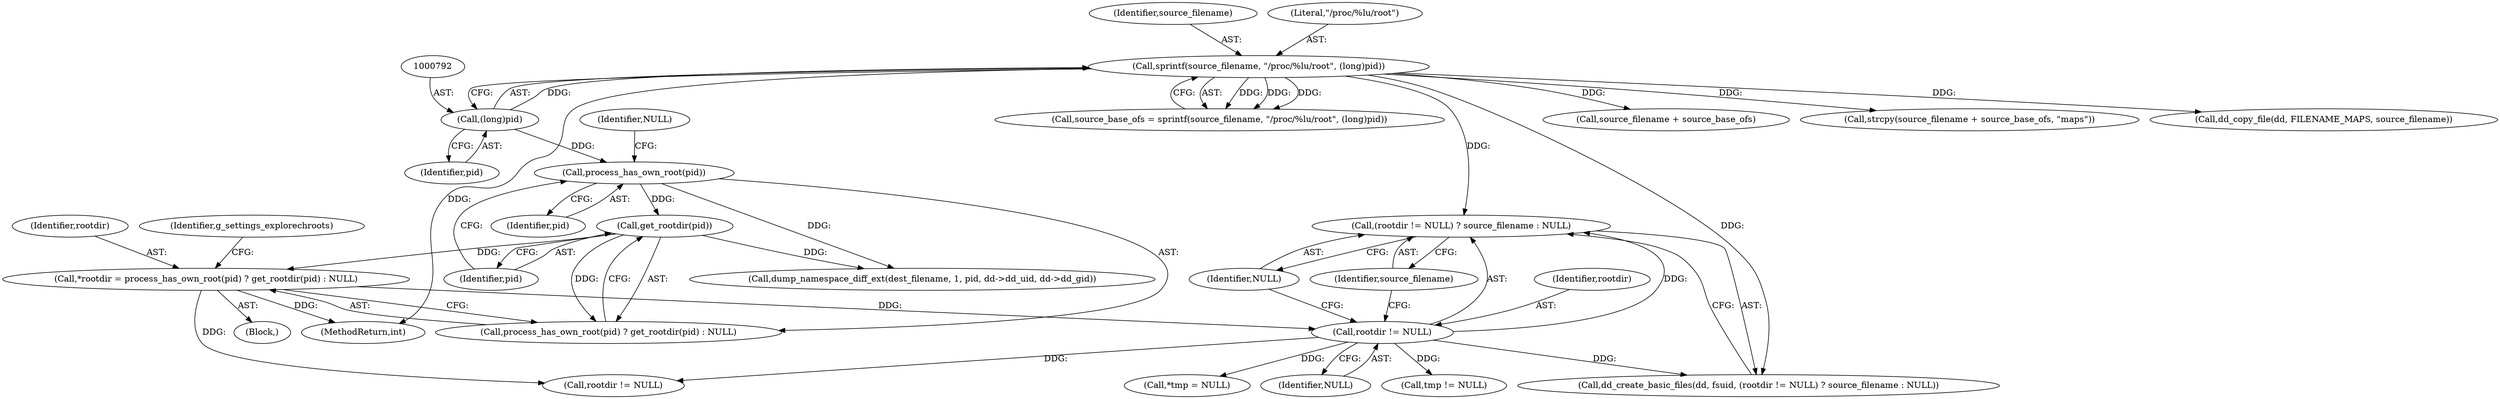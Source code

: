 digraph "0_abrt_3c1b60cfa62d39e5fff5a53a5bc53dae189e740e@pointer" {
"1000813" [label="(Call,(rootdir != NULL) ? source_filename : NULL)"];
"1000788" [label="(Call,sprintf(source_filename, \"/proc/%lu/root\", (long)pid))"];
"1000791" [label="(Call,(long)pid)"];
"1000814" [label="(Call,rootdir != NULL)"];
"1000799" [label="(Call,*rootdir = process_has_own_root(pid) ? get_rootdir(pid) : NULL)"];
"1000804" [label="(Call,get_rootdir(pid))"];
"1000802" [label="(Call,process_has_own_root(pid))"];
"1000818" [label="(Identifier,NULL)"];
"1000813" [label="(Call,(rootdir != NULL) ? source_filename : NULL)"];
"1000789" [label="(Identifier,source_filename)"];
"1000817" [label="(Identifier,source_filename)"];
"1000786" [label="(Call,source_base_ofs = sprintf(source_filename, \"/proc/%lu/root\", (long)pid))"];
"1000810" [label="(Call,dd_create_basic_files(dd, fsuid, (rootdir != NULL) ? source_filename : NULL))"];
"1000814" [label="(Call,rootdir != NULL)"];
"1000783" [label="(Block,)"];
"1000816" [label="(Identifier,NULL)"];
"1000919" [label="(Call,tmp != NULL)"];
"1000790" [label="(Literal,\"/proc/%lu/root\")"];
"1000815" [label="(Identifier,rootdir)"];
"1000791" [label="(Call,(long)pid)"];
"1000897" [label="(Call,dump_namespace_diff_ext(dest_filename, 1, pid, dd->dd_uid, dd->dd_gid))"];
"1001447" [label="(MethodReturn,int)"];
"1000799" [label="(Call,*rootdir = process_has_own_root(pid) ? get_rootdir(pid) : NULL)"];
"1000806" [label="(Identifier,NULL)"];
"1000842" [label="(Call,source_filename + source_base_ofs)"];
"1000804" [label="(Call,get_rootdir(pid))"];
"1000841" [label="(Call,strcpy(source_filename + source_base_ofs, \"maps\"))"];
"1000805" [label="(Identifier,pid)"];
"1000846" [label="(Call,dd_copy_file(dd, FILENAME_MAPS, source_filename))"];
"1000803" [label="(Identifier,pid)"];
"1000910" [label="(Call,*tmp = NULL)"];
"1000952" [label="(Call,rootdir != NULL)"];
"1000788" [label="(Call,sprintf(source_filename, \"/proc/%lu/root\", (long)pid))"];
"1000793" [label="(Identifier,pid)"];
"1000800" [label="(Identifier,rootdir)"];
"1000808" [label="(Identifier,g_settings_explorechroots)"];
"1000801" [label="(Call,process_has_own_root(pid) ? get_rootdir(pid) : NULL)"];
"1000802" [label="(Call,process_has_own_root(pid))"];
"1000813" -> "1000810"  [label="AST: "];
"1000813" -> "1000817"  [label="CFG: "];
"1000813" -> "1000818"  [label="CFG: "];
"1000814" -> "1000813"  [label="AST: "];
"1000817" -> "1000813"  [label="AST: "];
"1000818" -> "1000813"  [label="AST: "];
"1000810" -> "1000813"  [label="CFG: "];
"1000788" -> "1000813"  [label="DDG: "];
"1000814" -> "1000813"  [label="DDG: "];
"1000788" -> "1000786"  [label="AST: "];
"1000788" -> "1000791"  [label="CFG: "];
"1000789" -> "1000788"  [label="AST: "];
"1000790" -> "1000788"  [label="AST: "];
"1000791" -> "1000788"  [label="AST: "];
"1000786" -> "1000788"  [label="CFG: "];
"1000788" -> "1001447"  [label="DDG: "];
"1000788" -> "1000786"  [label="DDG: "];
"1000788" -> "1000786"  [label="DDG: "];
"1000788" -> "1000786"  [label="DDG: "];
"1000791" -> "1000788"  [label="DDG: "];
"1000788" -> "1000810"  [label="DDG: "];
"1000788" -> "1000841"  [label="DDG: "];
"1000788" -> "1000842"  [label="DDG: "];
"1000788" -> "1000846"  [label="DDG: "];
"1000791" -> "1000793"  [label="CFG: "];
"1000792" -> "1000791"  [label="AST: "];
"1000793" -> "1000791"  [label="AST: "];
"1000791" -> "1000802"  [label="DDG: "];
"1000814" -> "1000816"  [label="CFG: "];
"1000815" -> "1000814"  [label="AST: "];
"1000816" -> "1000814"  [label="AST: "];
"1000817" -> "1000814"  [label="CFG: "];
"1000818" -> "1000814"  [label="CFG: "];
"1000814" -> "1000810"  [label="DDG: "];
"1000799" -> "1000814"  [label="DDG: "];
"1000814" -> "1000910"  [label="DDG: "];
"1000814" -> "1000919"  [label="DDG: "];
"1000814" -> "1000952"  [label="DDG: "];
"1000799" -> "1000783"  [label="AST: "];
"1000799" -> "1000801"  [label="CFG: "];
"1000800" -> "1000799"  [label="AST: "];
"1000801" -> "1000799"  [label="AST: "];
"1000808" -> "1000799"  [label="CFG: "];
"1000799" -> "1001447"  [label="DDG: "];
"1000804" -> "1000799"  [label="DDG: "];
"1000799" -> "1000952"  [label="DDG: "];
"1000804" -> "1000801"  [label="AST: "];
"1000804" -> "1000805"  [label="CFG: "];
"1000805" -> "1000804"  [label="AST: "];
"1000801" -> "1000804"  [label="CFG: "];
"1000804" -> "1000801"  [label="DDG: "];
"1000802" -> "1000804"  [label="DDG: "];
"1000804" -> "1000897"  [label="DDG: "];
"1000802" -> "1000801"  [label="AST: "];
"1000802" -> "1000803"  [label="CFG: "];
"1000803" -> "1000802"  [label="AST: "];
"1000805" -> "1000802"  [label="CFG: "];
"1000806" -> "1000802"  [label="CFG: "];
"1000802" -> "1000897"  [label="DDG: "];
}
